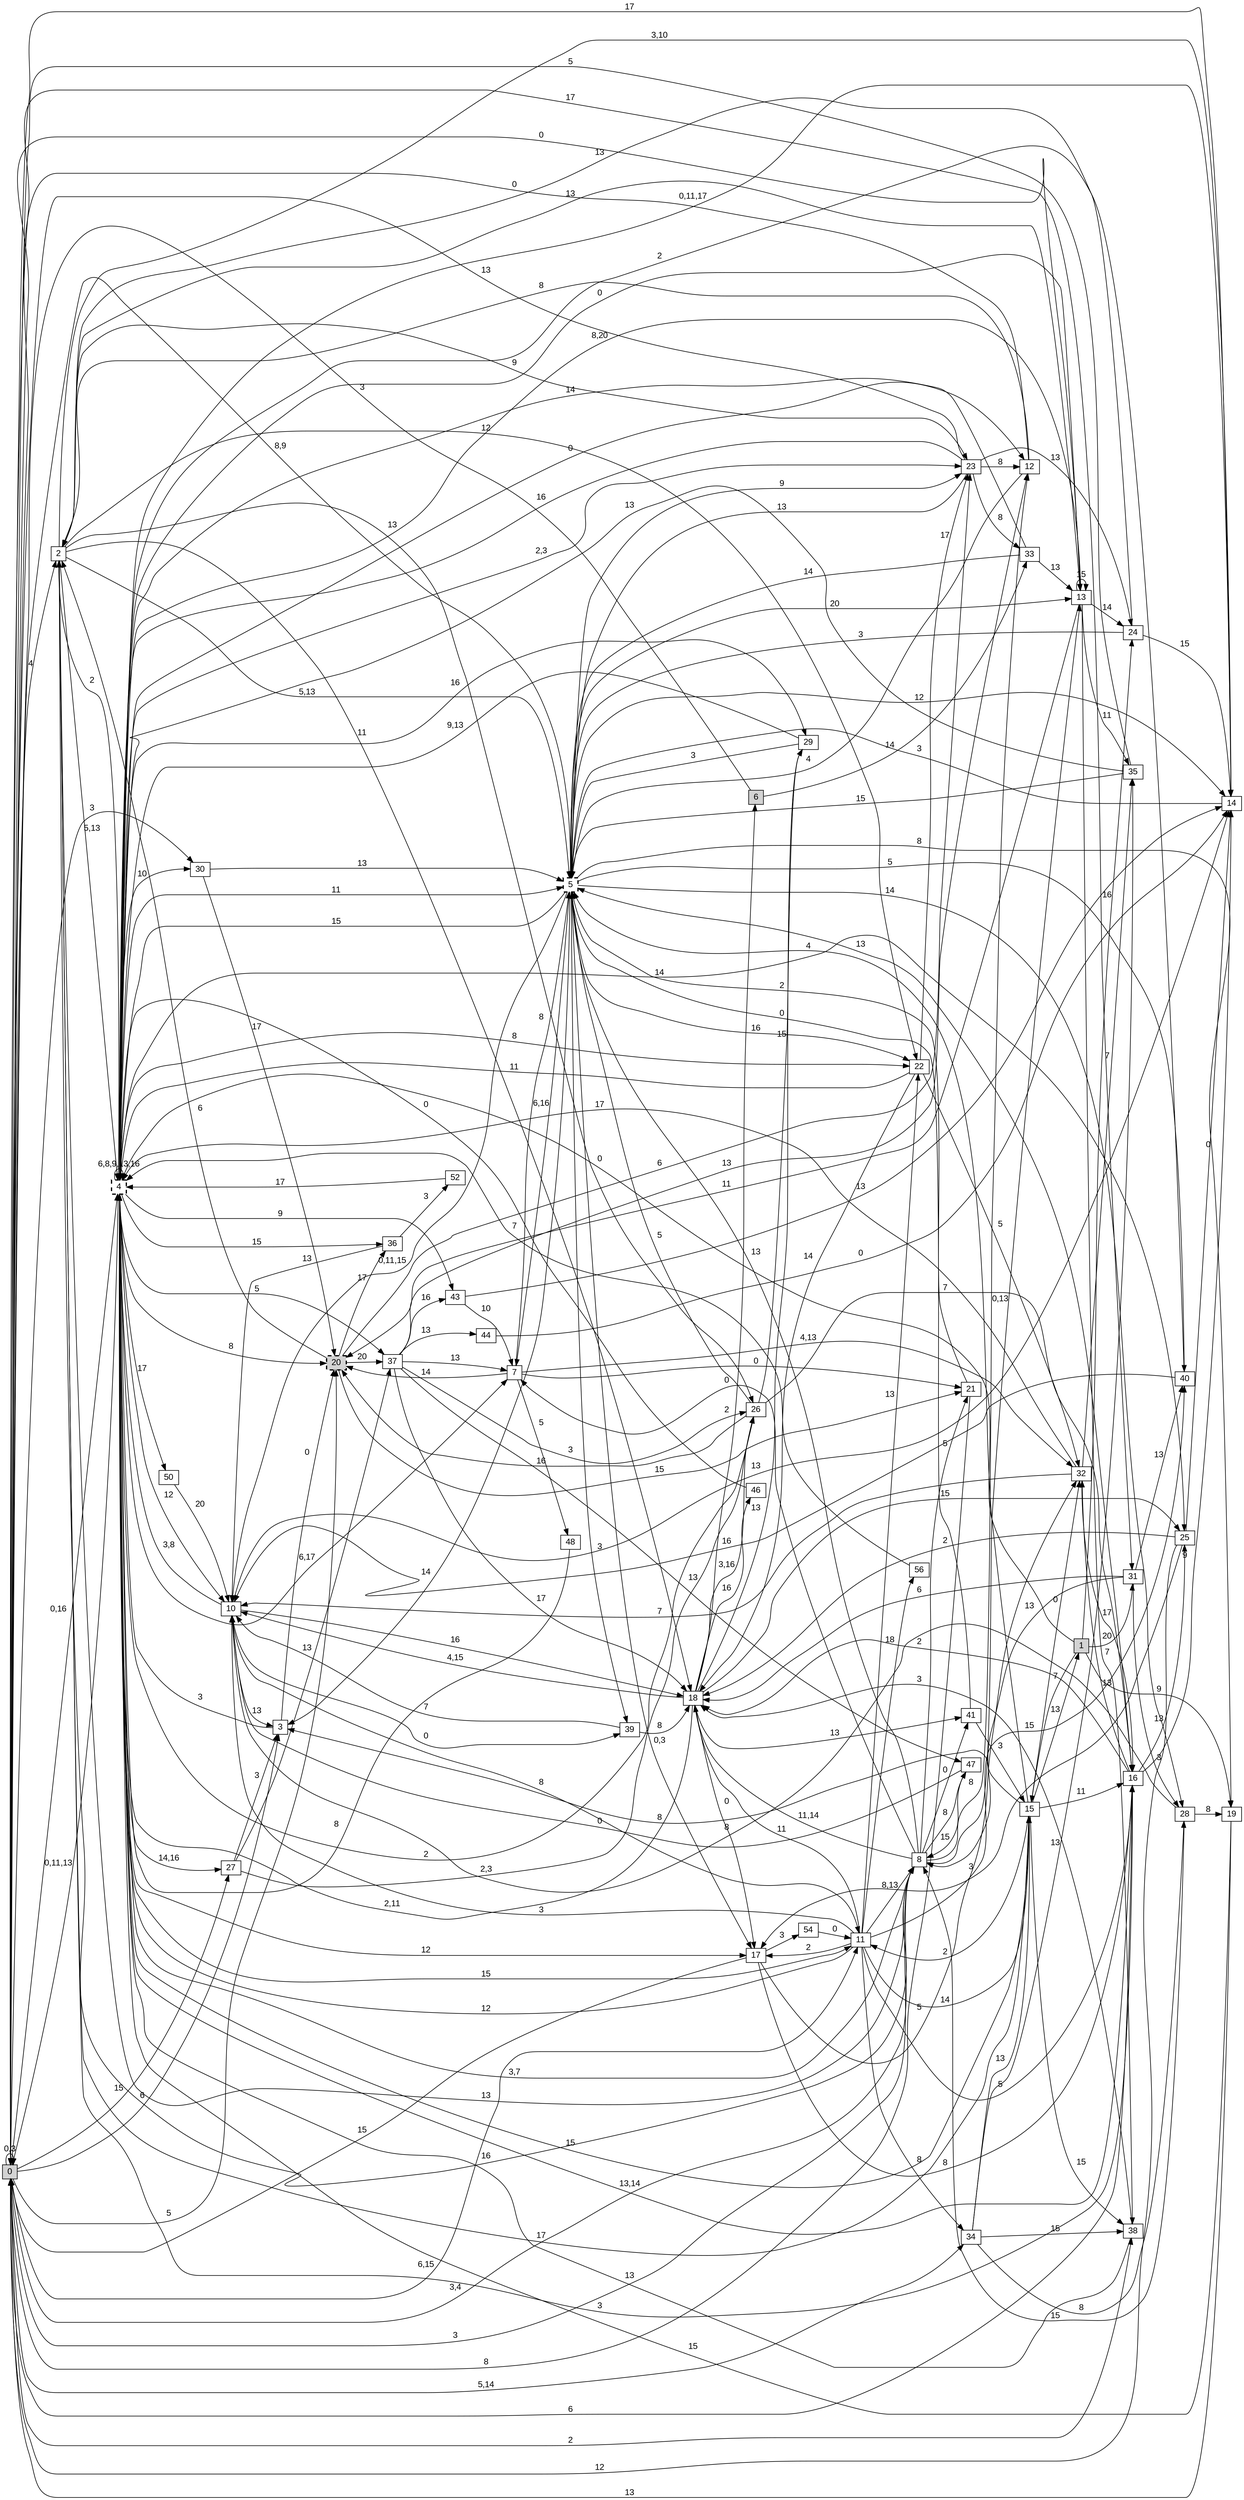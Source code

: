 digraph "NDFA" {
  rankdir=LR
  node [shape=box width=0.1 height=0.1 fontname=Arial]
  edge [fontname=Arial]
/* Estados */
 s0 [label="0" style="filled"] /* I:1 F:0 D:0 */
 s1 [label="1" style="filled"] /* I:1 F:0 D:0 */
 s2 [label="2" ] /* I:0 F:0 D:0 */
 s3 [label="3" ] /* I:0 F:0 D:0 */
 s4 [label="4" style="bold,dashed"] /* I:0 F:1 D:0 */
 s5 [label="5" style="bold,dashed"] /* I:0 F:1 D:0 */
 s6 [label="6" style="filled"] /* I:1 F:0 D:0 */
 s7 [label="7" ] /* I:0 F:0 D:0 */
 s8 [label="8" ] /* I:0 F:0 D:0 */
 s10 [label="10" ] /* I:0 F:0 D:0 */
 s11 [label="11" ] /* I:0 F:0 D:0 */
 s12 [label="12" ] /* I:0 F:0 D:0 */
 s13 [label="13" ] /* I:0 F:0 D:0 */
 s14 [label="14" ] /* I:0 F:0 D:0 */
 s15 [label="15" ] /* I:0 F:0 D:0 */
 s16 [label="16" ] /* I:0 F:0 D:0 */
 s17 [label="17" ] /* I:0 F:0 D:0 */
 s18 [label="18" ] /* I:0 F:0 D:0 */
 s19 [label="19" ] /* I:0 F:0 D:0 */
 s20 [label="20" style="filled,bold,dashed"] /* I:1 F:1 D:0 */
 s21 [label="21" ] /* I:0 F:0 D:0 */
 s22 [label="22" ] /* I:0 F:0 D:0 */
 s23 [label="23" ] /* I:0 F:0 D:0 */
 s24 [label="24" ] /* I:0 F:0 D:0 */
 s25 [label="25" ] /* I:0 F:0 D:0 */
 s26 [label="26" ] /* I:0 F:0 D:0 */
 s27 [label="27" ] /* I:0 F:0 D:0 */
 s28 [label="28" ] /* I:0 F:0 D:0 */
 s29 [label="29" ] /* I:0 F:0 D:0 */
 s30 [label="30" ] /* I:0 F:0 D:0 */
 s31 [label="31" ] /* I:0 F:0 D:0 */
 s32 [label="32" ] /* I:0 F:0 D:0 */
 s33 [label="33" ] /* I:0 F:0 D:0 */
 s34 [label="34" ] /* I:0 F:0 D:0 */
 s35 [label="35" ] /* I:0 F:0 D:0 */
 s36 [label="36" ] /* I:0 F:0 D:0 */
 s37 [label="37" ] /* I:0 F:0 D:0 */
 s38 [label="38" ] /* I:0 F:0 D:0 */
 s39 [label="39" ] /* I:0 F:0 D:0 */
 s40 [label="40" ] /* I:0 F:0 D:0 */
 s41 [label="41" ] /* I:0 F:0 D:0 */
 s43 [label="43" ] /* I:0 F:0 D:0 */
 s44 [label="44" ] /* I:0 F:0 D:0 */
 s46 [label="46" ] /* I:0 F:0 D:0 */
 s47 [label="47" ] /* I:0 F:0 D:0 */
 s48 [label="48" ] /* I:0 F:0 D:0 */
 s50 [label="50" ] /* I:0 F:0 D:0 */
 s52 [label="52" ] /* I:0 F:0 D:0 */
 s54 [label="54" ] /* I:0 F:0 D:0 */
 s56 [label="56" ] /* I:0 F:0 D:0 */
/* Transiciones */
  s0 -> s0 [label="0,3"]
  s0 -> s2 [label="4"]
  s0 -> s3 [label="6"]
  s0 -> s4 [label="0,16"]
  s0 -> s5 [label="8,9"]
  s0 -> s8 [label="3,4"]
  s0 -> s11 [label="6,15"]
  s0 -> s16 [label="6"]
  s0 -> s20 [label="5"]
  s0 -> s27 [label="15"]
  s0 -> s30 [label="3"]
  s0 -> s31 [label="17"]
  s0 -> s34 [label="5,14"]
  s0 -> s38 [label="2"]
  s1 -> s4 [label="0"]
  s1 -> s15 [label="7"]
  s1 -> s19 [label="9"]
  s1 -> s24 [label="16"]
  s1 -> s31 [label="20"]
  s2 -> s4 [label="5,13"]
  s2 -> s5 [label="5,13"]
  s2 -> s8 [label="13"]
  s2 -> s13 [label="13"]
  s2 -> s14 [label="3,10"]
  s2 -> s15 [label="17"]
  s2 -> s18 [label="11"]
  s2 -> s22 [label="12"]
  s2 -> s23 [label="9"]
  s2 -> s26 [label="13"]
  s3 -> s4 [label="3"]
  s3 -> s20 [label="0"]
  s4 -> s0 [label="0,11,13"]
  s4 -> s2 [label="2"]
  s4 -> s4 [label="6,8,9,13,16"]
  s4 -> s5 [label="11"]
  s4 -> s7 [label="6,17"]
  s4 -> s8 [label="3,7"]
  s4 -> s10 [label="12"]
  s4 -> s11 [label="15"]
  s4 -> s12 [label="0"]
  s4 -> s13 [label="0"]
  s4 -> s15 [label="15"]
  s4 -> s17 [label="12"]
  s4 -> s20 [label="8"]
  s4 -> s22 [label="8"]
  s4 -> s23 [label="2,3"]
  s4 -> s25 [label="14"]
  s4 -> s27 [label="14,16"]
  s4 -> s29 [label="16"]
  s4 -> s30 [label="10"]
  s4 -> s36 [label="15"]
  s4 -> s37 [label="5"]
  s4 -> s43 [label="9"]
  s4 -> s50 [label="17"]
  s5 -> s3 [label="14"]
  s5 -> s4 [label="15"]
  s5 -> s7 [label="6,16"]
  s5 -> s10 [label="0,11,15"]
  s5 -> s13 [label="20"]
  s5 -> s14 [label="12"]
  s5 -> s17 [label="0,3"]
  s5 -> s19 [label="8"]
  s5 -> s22 [label="16"]
  s5 -> s23 [label="9"]
  s5 -> s28 [label="14"]
  s5 -> s39 [label="3"]
  s5 -> s40 [label="5"]
  s6 -> s0 [label="3"]
  s6 -> s33 [label="14"]
  s7 -> s5 [label="8"]
  s7 -> s20 [label="14"]
  s7 -> s21 [label="0"]
  s7 -> s32 [label="4,13"]
  s7 -> s48 [label="5"]
  s8 -> s0 [label="3"]
  s8 -> s2 [label="16"]
  s8 -> s5 [label="13"]
  s8 -> s7 [label="0"]
  s8 -> s12 [label="8"]
  s8 -> s13 [label="0,13"]
  s8 -> s18 [label="11,14"]
  s8 -> s21 [label="5"]
  s8 -> s41 [label="0"]
  s8 -> s47 [label="8"]
  s10 -> s3 [label="13"]
  s10 -> s4 [label="3,8"]
  s10 -> s11 [label="8"]
  s10 -> s14 [label="13"]
  s10 -> s18 [label="16"]
  s10 -> s39 [label="0"]
  s11 -> s4 [label="12"]
  s11 -> s8 [label="8,13"]
  s11 -> s10 [label="3"]
  s11 -> s15 [label="14"]
  s11 -> s16 [label="5"]
  s11 -> s17 [label="2"]
  s11 -> s18 [label="11"]
  s11 -> s22 [label="13"]
  s11 -> s34 [label="8"]
  s11 -> s40 [label="15"]
  s11 -> s56 [label="18"]
  s12 -> s0 [label="0"]
  s12 -> s2 [label="8"]
  s12 -> s5 [label="4"]
  s13 -> s0 [label="0"]
  s13 -> s4 [label="8,20"]
  s13 -> s13 [label="15"]
  s13 -> s20 [label="11"]
  s13 -> s24 [label="14"]
  s13 -> s35 [label="11"]
  s13 -> s38 [label="7"]
  s14 -> s0 [label="17"]
  s14 -> s4 [label="0,11,17"]
  s14 -> s5 [label="3"]
  s15 -> s1 [label="13"]
  s15 -> s3 [label="8"]
  s15 -> s5 [label="4"]
  s15 -> s11 [label="2"]
  s15 -> s16 [label="11"]
  s15 -> s32 [label="0"]
  s15 -> s38 [label="15"]
  s16 -> s2 [label="3"]
  s16 -> s4 [label="13,14"]
  s16 -> s5 [label="13"]
  s16 -> s14 [label="9"]
  s16 -> s18 [label="2"]
  s16 -> s25 [label="13"]
  s16 -> s32 [label="13"]
  s17 -> s0 [label="15"]
  s17 -> s16 [label="8"]
  s17 -> s32 [label="5"]
  s17 -> s54 [label="3"]
  s18 -> s4 [label="2,11"]
  s18 -> s6 [label="2"]
  s18 -> s10 [label="4,15"]
  s18 -> s17 [label="0"]
  s18 -> s25 [label="15"]
  s18 -> s26 [label="3,16"]
  s18 -> s29 [label="13"]
  s18 -> s41 [label="13"]
  s18 -> s46 [label="16"]
  s19 -> s0 [label="13"]
  s19 -> s4 [label="15"]
  s20 -> s2 [label="6"]
  s20 -> s21 [label="15"]
  s20 -> s23 [label="6"]
  s20 -> s36 [label="17"]
  s20 -> s37 [label="20"]
  s21 -> s0 [label="8"]
  s21 -> s5 [label="2"]
  s22 -> s4 [label="11"]
  s22 -> s18 [label="14"]
  s22 -> s23 [label="17"]
  s22 -> s32 [label="5"]
  s23 -> s0 [label="13"]
  s23 -> s4 [label="16"]
  s23 -> s5 [label="13"]
  s23 -> s12 [label="8"]
  s23 -> s24 [label="13"]
  s23 -> s33 [label="8"]
  s24 -> s2 [label="13"]
  s24 -> s5 [label="3"]
  s24 -> s14 [label="15"]
  s25 -> s0 [label="12"]
  s25 -> s14 [label="0"]
  s25 -> s17 [label="3"]
  s25 -> s18 [label="2"]
  s26 -> s4 [label="2"]
  s26 -> s5 [label="5"]
  s26 -> s16 [label="7"]
  s26 -> s20 [label="16"]
  s26 -> s29 [label="15"]
  s27 -> s3 [label="3"]
  s27 -> s26 [label="2,3"]
  s27 -> s37 [label="13"]
  s28 -> s8 [label="15"]
  s28 -> s10 [label="8"]
  s28 -> s19 [label="8"]
  s29 -> s4 [label="9,13"]
  s29 -> s5 [label="3"]
  s30 -> s5 [label="13"]
  s30 -> s20 [label="17"]
  s31 -> s8 [label="13"]
  s31 -> s18 [label="6"]
  s31 -> s28 [label="3"]
  s31 -> s40 [label="13"]
  s32 -> s4 [label="17"]
  s32 -> s10 [label="7"]
  s32 -> s16 [label="17"]
  s32 -> s35 [label="7"]
  s33 -> s4 [label="14"]
  s33 -> s5 [label="14"]
  s33 -> s13 [label="13"]
  s34 -> s15 [label="13"]
  s34 -> s28 [label="8"]
  s34 -> s35 [label="13"]
  s34 -> s38 [label="15"]
  s35 -> s0 [label="5"]
  s35 -> s4 [label="13"]
  s35 -> s5 [label="15"]
  s36 -> s10 [label="13"]
  s36 -> s52 [label="3"]
  s37 -> s7 [label="13"]
  s37 -> s12 [label="13"]
  s37 -> s18 [label="17"]
  s37 -> s26 [label="3"]
  s37 -> s43 [label="16"]
  s37 -> s44 [label="13"]
  s37 -> s47 [label="13"]
  s38 -> s4 [label="13"]
  s38 -> s18 [label="3"]
  s39 -> s10 [label="7"]
  s39 -> s18 [label="8"]
  s40 -> s4 [label="2"]
  s40 -> s10 [label="16"]
  s41 -> s5 [label="0"]
  s41 -> s15 [label="3"]
  s43 -> s7 [label="10"]
  s43 -> s14 [label="13"]
  s44 -> s14 [label="0"]
  s46 -> s4 [label="0"]
  s47 -> s8 [label="15"]
  s47 -> s10 [label="0"]
  s48 -> s4 [label="8"]
  s50 -> s10 [label="20"]
  s52 -> s4 [label="17"]
  s54 -> s11 [label="0"]
  s56 -> s4 [label="7"]
}
